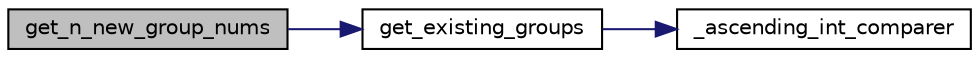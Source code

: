 digraph "get_n_new_group_nums"
{
 // LATEX_PDF_SIZE
  edge [fontname="Helvetica",fontsize="10",labelfontname="Helvetica",labelfontsize="10"];
  node [fontname="Helvetica",fontsize="10",shape=record];
  rankdir="LR";
  Node1 [label="get_n_new_group_nums",height=0.2,width=0.4,color="black", fillcolor="grey75", style="filled", fontcolor="black",tooltip="Function to identify the next n sequential integers that do not identify a group that currently has m..."];
  Node1 -> Node2 [color="midnightblue",fontsize="10",style="solid",fontname="Helvetica"];
  Node2 [label="get_existing_groups",height=0.2,width=0.4,color="black", fillcolor="white", style="filled",URL="$group__getters.html#ga9e5a5fb63d74d84617d91d4ae9acf1ee",tooltip="Identify every group number that currently has members."];
  Node2 -> Node3 [color="midnightblue",fontsize="10",style="solid",fontname="Helvetica"];
  Node3 [label="_ascending_int_comparer",height=0.2,width=0.4,color="black", fillcolor="white", style="filled",URL="$group__supporters.html#gadae2e9f7e1061cb20426ba2333b7629b",tooltip="Comparator function for qsort."];
}
